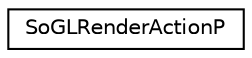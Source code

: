 digraph "Graphical Class Hierarchy"
{
 // LATEX_PDF_SIZE
  edge [fontname="Helvetica",fontsize="10",labelfontname="Helvetica",labelfontsize="10"];
  node [fontname="Helvetica",fontsize="10",shape=record];
  rankdir="LR";
  Node0 [label="SoGLRenderActionP",height=0.2,width=0.4,color="black", fillcolor="white", style="filled",URL="$classSoGLRenderActionP.html",tooltip=" "];
}
